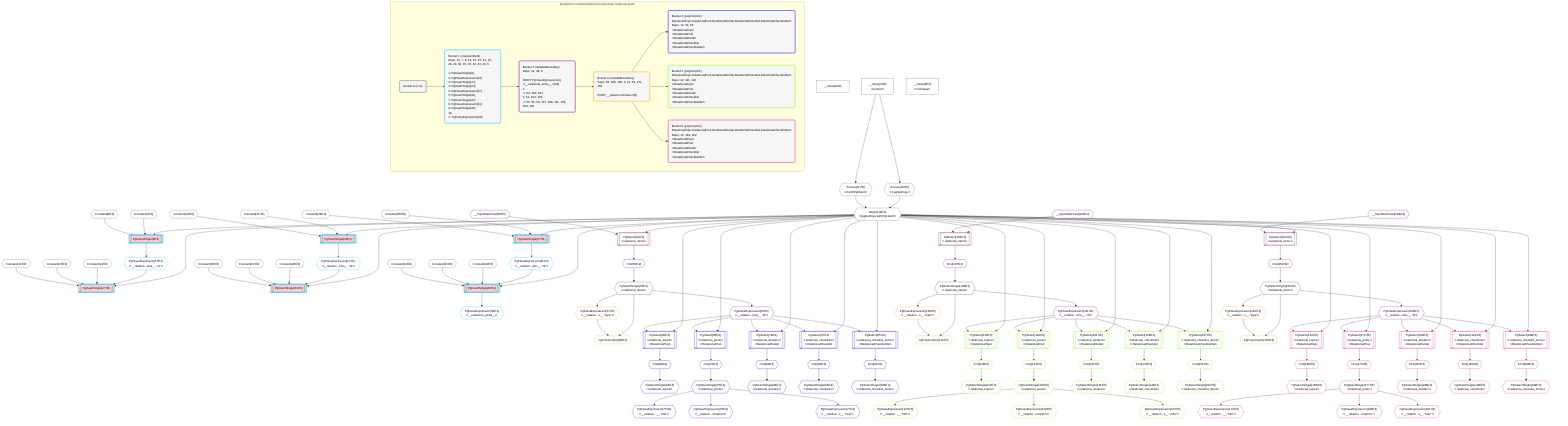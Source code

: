 %%{init: {'themeVariables': { 'fontSize': '12px'}}}%%
graph TD
    classDef path fill:#eee,stroke:#000,color:#000
    classDef plan fill:#fff,stroke-width:1px,color:#000
    classDef itemplan fill:#fff,stroke-width:2px,color:#000
    classDef unbatchedplan fill:#dff,stroke-width:1px,color:#000
    classDef sideeffectplan fill:#fcc,stroke-width:2px,color:#000
    classDef bucket fill:#f6f6f6,color:#000,stroke-width:2px,text-align:left


    %% define steps
    __Value0["__Value[0∈0]"]:::plan
    __Value3["__Value[3∈0]<br />ᐸcontextᐳ"]:::plan
    __Value5["__Value[5∈0]<br />ᐸrootValueᐳ"]:::plan
    Constant7{{"Constant[7∈0]"}}:::plan
    Constant8{{"Constant[8∈0]"}}:::plan
    Access10{{"Access[10∈0]<br />ᐸ3.pgSettingsᐳ"}}:::plan
    Access11{{"Access[11∈0]<br />ᐸ3.withPgClientᐳ"}}:::plan
    Object12{{"Object[12∈0]<br />ᐸ{pgSettings,withPgClient}ᐳ"}}:::plan
    PgInsertSingle9[["PgInsertSingle[9∈1]"]]:::sideeffectplan
    PgClassExpression13{{"PgClassExpression[13∈1]<br />ᐸ__relation...ems__.”id”ᐳ"}}:::plan
    Constant14{{"Constant[14∈0]"}}:::plan
    Constant15{{"Constant[15∈0]"}}:::plan
    Constant16{{"Constant[16∈0]"}}:::plan
    PgInsertSingle17[["PgInsertSingle[17∈1]"]]:::sideeffectplan
    Constant21{{"Constant[21∈0]"}}:::plan
    Constant22{{"Constant[22∈0]"}}:::plan
    PgInsertSingle23[["PgInsertSingle[23∈1]"]]:::sideeffectplan
    PgClassExpression27{{"PgClassExpression[27∈1]<br />ᐸ__relation...ems__.”id”ᐳ"}}:::plan
    Constant28{{"Constant[28∈0]"}}:::plan
    Constant29{{"Constant[29∈0]"}}:::plan
    Constant30{{"Constant[30∈0]"}}:::plan
    PgInsertSingle31[["PgInsertSingle[31∈1]"]]:::sideeffectplan
    Constant35{{"Constant[35∈0]"}}:::plan
    Constant36{{"Constant[36∈0]"}}:::plan
    PgInsertSingle37[["PgInsertSingle[37∈1]"]]:::sideeffectplan
    PgClassExpression41{{"PgClassExpression[41∈1]<br />ᐸ__relation...ems__.”id”ᐳ"}}:::plan
    Constant42{{"Constant[42∈0]"}}:::plan
    Constant43{{"Constant[43∈0]"}}:::plan
    Constant44{{"Constant[44∈0]"}}:::plan
    PgInsertSingle45[["PgInsertSingle[45∈1]"]]:::sideeffectplan
    PgClassExpression49{{"PgClassExpression[49∈1]<br />ᐸ__relational_posts__ᐳ"}}:::plan
    __InputStaticLeaf50{{"__InputStaticLeaf[50∈2]"}}:::plan
    PgSelect51[["PgSelect[51∈2]<br />ᐸrelational_itemsᐳ"]]:::plan
    First55{{"First[55∈2]"}}:::plan
    PgSelectSingle56{{"PgSelectSingle[56∈2]<br />ᐸrelational_itemsᐳ"}}:::plan
    PgClassExpression57{{"PgClassExpression[57∈3]<br />ᐸ__relation...s__.”type”ᐳ"}}:::plan
    PgPolymorphic58{{"PgPolymorphic[58∈3]"}}:::plan
    PgClassExpression59{{"PgClassExpression[59∈2]<br />ᐸ__relation...ems__.”id”ᐳ"}}:::plan
    PgSelect60[["PgSelect[60∈4]<br />ᐸrelational_topicsᐳ<br />ᐳRelationalTopic"]]:::plan
    First64{{"First[64∈4]"}}:::plan
    PgSelectSingle65{{"PgSelectSingle[65∈4]<br />ᐸrelational_topicsᐳ"}}:::plan
    PgSelect68[["PgSelect[68∈4]<br />ᐸrelational_postsᐳ<br />ᐳRelationalPost"]]:::plan
    First72{{"First[72∈4]"}}:::plan
    PgSelectSingle73{{"PgSelectSingle[73∈4]<br />ᐸrelational_postsᐳ"}}:::plan
    PgClassExpression75{{"PgClassExpression[75∈4]<br />ᐸ__relation...__.”title”ᐳ"}}:::plan
    PgClassExpression76{{"PgClassExpression[76∈4]<br />ᐸ__relation...scription”ᐳ"}}:::plan
    PgClassExpression77{{"PgClassExpression[77∈4]<br />ᐸ__relation...s__.”note”ᐳ"}}:::plan
    PgSelect79[["PgSelect[79∈4]<br />ᐸrelational_dividersᐳ<br />ᐳRelationalDivider"]]:::plan
    First83{{"First[83∈4]"}}:::plan
    PgSelectSingle84{{"PgSelectSingle[84∈4]<br />ᐸrelational_dividersᐳ"}}:::plan
    PgSelect87[["PgSelect[87∈4]<br />ᐸrelational_checklistsᐳ<br />ᐳRelationalChecklist"]]:::plan
    First91{{"First[91∈4]"}}:::plan
    PgSelectSingle92{{"PgSelectSingle[92∈4]<br />ᐸrelational_checklistsᐳ"}}:::plan
    PgSelect95[["PgSelect[95∈4]<br />ᐸrelational_checklist_itemsᐳ<br />ᐳRelationalChecklistItem"]]:::plan
    First99{{"First[99∈4]"}}:::plan
    PgSelectSingle100{{"PgSelectSingle[100∈4]<br />ᐸrelational_checklist_itemsᐳ"}}:::plan
    __InputStaticLeaf102{{"__InputStaticLeaf[102∈2]"}}:::plan
    PgSelect103[["PgSelect[103∈2]<br />ᐸrelational_itemsᐳ"]]:::plan
    First107{{"First[107∈2]"}}:::plan
    PgSelectSingle108{{"PgSelectSingle[108∈2]<br />ᐸrelational_itemsᐳ"}}:::plan
    PgClassExpression109{{"PgClassExpression[109∈3]<br />ᐸ__relation...s__.”type”ᐳ"}}:::plan
    PgPolymorphic110{{"PgPolymorphic[110∈3]"}}:::plan
    PgClassExpression111{{"PgClassExpression[111∈2]<br />ᐸ__relation...ems__.”id”ᐳ"}}:::plan
    PgSelect112[["PgSelect[112∈5]<br />ᐸrelational_topicsᐳ<br />ᐳRelationalTopic"]]:::plan
    First116{{"First[116∈5]"}}:::plan
    PgSelectSingle117{{"PgSelectSingle[117∈5]<br />ᐸrelational_topicsᐳ"}}:::plan
    PgSelect120[["PgSelect[120∈5]<br />ᐸrelational_postsᐳ<br />ᐳRelationalPost"]]:::plan
    First124{{"First[124∈5]"}}:::plan
    PgSelectSingle125{{"PgSelectSingle[125∈5]<br />ᐸrelational_postsᐳ"}}:::plan
    PgClassExpression127{{"PgClassExpression[127∈5]<br />ᐸ__relation...__.”title”ᐳ"}}:::plan
    PgClassExpression128{{"PgClassExpression[128∈5]<br />ᐸ__relation...scription”ᐳ"}}:::plan
    PgClassExpression129{{"PgClassExpression[129∈5]<br />ᐸ__relation...s__.”note”ᐳ"}}:::plan
    PgSelect131[["PgSelect[131∈5]<br />ᐸrelational_dividersᐳ<br />ᐳRelationalDivider"]]:::plan
    First135{{"First[135∈5]"}}:::plan
    PgSelectSingle136{{"PgSelectSingle[136∈5]<br />ᐸrelational_dividersᐳ"}}:::plan
    PgSelect139[["PgSelect[139∈5]<br />ᐸrelational_checklistsᐳ<br />ᐳRelationalChecklist"]]:::plan
    First143{{"First[143∈5]"}}:::plan
    PgSelectSingle144{{"PgSelectSingle[144∈5]<br />ᐸrelational_checklistsᐳ"}}:::plan
    PgSelect147[["PgSelect[147∈5]<br />ᐸrelational_checklist_itemsᐳ<br />ᐳRelationalChecklistItem"]]:::plan
    First151{{"First[151∈5]"}}:::plan
    PgSelectSingle152{{"PgSelectSingle[152∈5]<br />ᐸrelational_checklist_itemsᐳ"}}:::plan
    __InputStaticLeaf154{{"__InputStaticLeaf[154∈2]"}}:::plan
    PgSelect155[["PgSelect[155∈2]<br />ᐸrelational_itemsᐳ"]]:::plan
    First159{{"First[159∈2]"}}:::plan
    PgSelectSingle160{{"PgSelectSingle[160∈2]<br />ᐸrelational_itemsᐳ"}}:::plan
    PgClassExpression161{{"PgClassExpression[161∈3]<br />ᐸ__relation...s__.”type”ᐳ"}}:::plan
    PgPolymorphic162{{"PgPolymorphic[162∈3]"}}:::plan
    PgClassExpression163{{"PgClassExpression[163∈2]<br />ᐸ__relation...ems__.”id”ᐳ"}}:::plan
    PgSelect164[["PgSelect[164∈6]<br />ᐸrelational_topicsᐳ<br />ᐳRelationalTopic"]]:::plan
    First168{{"First[168∈6]"}}:::plan
    PgSelectSingle169{{"PgSelectSingle[169∈6]<br />ᐸrelational_topicsᐳ"}}:::plan
    PgSelect172[["PgSelect[172∈6]<br />ᐸrelational_postsᐳ<br />ᐳRelationalPost"]]:::plan
    First176{{"First[176∈6]"}}:::plan
    PgSelectSingle177{{"PgSelectSingle[177∈6]<br />ᐸrelational_postsᐳ"}}:::plan
    PgClassExpression179{{"PgClassExpression[179∈6]<br />ᐸ__relation...__.”title”ᐳ"}}:::plan
    PgClassExpression180{{"PgClassExpression[180∈6]<br />ᐸ__relation...scription”ᐳ"}}:::plan
    PgClassExpression181{{"PgClassExpression[181∈6]<br />ᐸ__relation...s__.”note”ᐳ"}}:::plan
    PgSelect183[["PgSelect[183∈6]<br />ᐸrelational_dividersᐳ<br />ᐳRelationalDivider"]]:::plan
    First187{{"First[187∈6]"}}:::plan
    PgSelectSingle188{{"PgSelectSingle[188∈6]<br />ᐸrelational_dividersᐳ"}}:::plan
    PgSelect191[["PgSelect[191∈6]<br />ᐸrelational_checklistsᐳ<br />ᐳRelationalChecklist"]]:::plan
    First195{{"First[195∈6]"}}:::plan
    PgSelectSingle196{{"PgSelectSingle[196∈6]<br />ᐸrelational_checklistsᐳ"}}:::plan
    PgSelect199[["PgSelect[199∈6]<br />ᐸrelational_checklist_itemsᐳ<br />ᐳRelationalChecklistItem"]]:::plan
    First203{{"First[203∈6]"}}:::plan
    PgSelectSingle204{{"PgSelectSingle[204∈6]<br />ᐸrelational_checklist_itemsᐳ"}}:::plan

    %% plan dependencies
    __Value3 --> Access10
    __Value3 --> Access11
    Access10 & Access11 --> Object12
    Object12 & Constant7 & Constant8 --> PgInsertSingle9
    PgInsertSingle9 --> PgClassExpression13
    Object12 & PgClassExpression13 & Constant14 & Constant15 & Constant16 --> PgInsertSingle17
    Object12 & Constant21 & Constant22 --> PgInsertSingle23
    PgInsertSingle23 --> PgClassExpression27
    Object12 & PgClassExpression27 & Constant28 & Constant29 & Constant30 --> PgInsertSingle31
    Object12 & Constant35 & Constant36 --> PgInsertSingle37
    PgInsertSingle37 --> PgClassExpression41
    Object12 & PgClassExpression41 & Constant42 & Constant43 & Constant44 --> PgInsertSingle45
    PgInsertSingle45 --> PgClassExpression49
    Object12 & __InputStaticLeaf50 --> PgSelect51
    PgSelect51 --> First55
    First55 --> PgSelectSingle56
    PgSelectSingle56 --> PgClassExpression57
    PgSelectSingle56 & PgClassExpression57 --> PgPolymorphic58
    PgSelectSingle56 --> PgClassExpression59
    Object12 & PgClassExpression59 --> PgSelect60
    PgSelect60 --> First64
    First64 --> PgSelectSingle65
    Object12 & PgClassExpression59 --> PgSelect68
    PgSelect68 --> First72
    First72 --> PgSelectSingle73
    PgSelectSingle73 --> PgClassExpression75
    PgSelectSingle73 --> PgClassExpression76
    PgSelectSingle73 --> PgClassExpression77
    Object12 & PgClassExpression59 --> PgSelect79
    PgSelect79 --> First83
    First83 --> PgSelectSingle84
    Object12 & PgClassExpression59 --> PgSelect87
    PgSelect87 --> First91
    First91 --> PgSelectSingle92
    Object12 & PgClassExpression59 --> PgSelect95
    PgSelect95 --> First99
    First99 --> PgSelectSingle100
    Object12 & __InputStaticLeaf102 --> PgSelect103
    PgSelect103 --> First107
    First107 --> PgSelectSingle108
    PgSelectSingle108 --> PgClassExpression109
    PgSelectSingle108 & PgClassExpression109 --> PgPolymorphic110
    PgSelectSingle108 --> PgClassExpression111
    Object12 & PgClassExpression111 --> PgSelect112
    PgSelect112 --> First116
    First116 --> PgSelectSingle117
    Object12 & PgClassExpression111 --> PgSelect120
    PgSelect120 --> First124
    First124 --> PgSelectSingle125
    PgSelectSingle125 --> PgClassExpression127
    PgSelectSingle125 --> PgClassExpression128
    PgSelectSingle125 --> PgClassExpression129
    Object12 & PgClassExpression111 --> PgSelect131
    PgSelect131 --> First135
    First135 --> PgSelectSingle136
    Object12 & PgClassExpression111 --> PgSelect139
    PgSelect139 --> First143
    First143 --> PgSelectSingle144
    Object12 & PgClassExpression111 --> PgSelect147
    PgSelect147 --> First151
    First151 --> PgSelectSingle152
    Object12 & __InputStaticLeaf154 --> PgSelect155
    PgSelect155 --> First159
    First159 --> PgSelectSingle160
    PgSelectSingle160 --> PgClassExpression161
    PgSelectSingle160 & PgClassExpression161 --> PgPolymorphic162
    PgSelectSingle160 --> PgClassExpression163
    Object12 & PgClassExpression163 --> PgSelect164
    PgSelect164 --> First168
    First168 --> PgSelectSingle169
    Object12 & PgClassExpression163 --> PgSelect172
    PgSelect172 --> First176
    First176 --> PgSelectSingle177
    PgSelectSingle177 --> PgClassExpression179
    PgSelectSingle177 --> PgClassExpression180
    PgSelectSingle177 --> PgClassExpression181
    Object12 & PgClassExpression163 --> PgSelect183
    PgSelect183 --> First187
    First187 --> PgSelectSingle188
    Object12 & PgClassExpression163 --> PgSelect191
    PgSelect191 --> First195
    First195 --> PgSelectSingle196
    Object12 & PgClassExpression163 --> PgSelect199
    PgSelect199 --> First203
    First203 --> PgSelectSingle204

    subgraph "Buckets for mutations/basics/create-three-relational-posts"
    Bucket0("Bucket 0 (root)"):::bucket
    classDef bucket0 stroke:#696969
    class Bucket0,__Value0,__Value3,__Value5,Constant7,Constant8,Access10,Access11,Object12,Constant14,Constant15,Constant16,Constant21,Constant22,Constant28,Constant29,Constant30,Constant35,Constant36,Constant42,Constant43,Constant44 bucket0
    Bucket1("Bucket 1 (mutationField)<br />Deps: 12, 7, 8, 14, 15, 16, 21, 22, 28, 29, 30, 35, 36, 42, 43, 44, 5<br /><br />1: PgInsertSingle[9]<br />2: PgClassExpression[13]<br />3: PgInsertSingle[17]<br />4: PgInsertSingle[23]<br />5: PgClassExpression[27]<br />6: PgInsertSingle[31]<br />7: PgInsertSingle[37]<br />8: PgClassExpression[41]<br />9: PgInsertSingle[45]<br />10: <br />ᐳ: PgClassExpression[49]"):::bucket
    classDef bucket1 stroke:#00bfff
    class Bucket1,PgInsertSingle9,PgClassExpression13,PgInsertSingle17,PgInsertSingle23,PgClassExpression27,PgInsertSingle31,PgInsertSingle37,PgClassExpression41,PgInsertSingle45,PgClassExpression49 bucket1
    Bucket2("Bucket 2 (nullableBoundary)<br />Deps: 12, 49, 5<br /><br />ROOT PgClassExpression{1}ᐸ__relational_posts__ᐳ[49]<br />1: <br />ᐳ: 50, 102, 154<br />2: 51, 103, 155<br />ᐳ: 55, 56, 59, 107, 108, 111, 159, 160, 163"):::bucket
    classDef bucket2 stroke:#7f007f
    class Bucket2,__InputStaticLeaf50,PgSelect51,First55,PgSelectSingle56,PgClassExpression59,__InputStaticLeaf102,PgSelect103,First107,PgSelectSingle108,PgClassExpression111,__InputStaticLeaf154,PgSelect155,First159,PgSelectSingle160,PgClassExpression163 bucket2
    Bucket3("Bucket 3 (nullableBoundary)<br />Deps: 56, 108, 160, 5, 12, 59, 111, 163<br /><br />ROOT __ValueᐸrootValueᐳ[5]"):::bucket
    classDef bucket3 stroke:#ffa500
    class Bucket3,PgClassExpression57,PgPolymorphic58,PgClassExpression109,PgPolymorphic110,PgClassExpression161,PgPolymorphic162 bucket3
    Bucket4("Bucket 4 (polymorphic)<br />RelationalTopic,RelationalPost,RelationalDivider,RelationalChecklist,RelationalChecklistItem<br />Deps: 12, 59, 58<br />ᐳRelationalTopic<br />ᐳRelationalPost<br />ᐳRelationalDivider<br />ᐳRelationalChecklist<br />ᐳRelationalChecklistItem"):::bucket
    classDef bucket4 stroke:#0000ff
    class Bucket4,PgSelect60,First64,PgSelectSingle65,PgSelect68,First72,PgSelectSingle73,PgClassExpression75,PgClassExpression76,PgClassExpression77,PgSelect79,First83,PgSelectSingle84,PgSelect87,First91,PgSelectSingle92,PgSelect95,First99,PgSelectSingle100 bucket4
    Bucket5("Bucket 5 (polymorphic)<br />RelationalTopic,RelationalPost,RelationalDivider,RelationalChecklist,RelationalChecklistItem<br />Deps: 12, 111, 110<br />ᐳRelationalTopic<br />ᐳRelationalPost<br />ᐳRelationalDivider<br />ᐳRelationalChecklist<br />ᐳRelationalChecklistItem"):::bucket
    classDef bucket5 stroke:#7fff00
    class Bucket5,PgSelect112,First116,PgSelectSingle117,PgSelect120,First124,PgSelectSingle125,PgClassExpression127,PgClassExpression128,PgClassExpression129,PgSelect131,First135,PgSelectSingle136,PgSelect139,First143,PgSelectSingle144,PgSelect147,First151,PgSelectSingle152 bucket5
    Bucket6("Bucket 6 (polymorphic)<br />RelationalTopic,RelationalPost,RelationalDivider,RelationalChecklist,RelationalChecklistItem<br />Deps: 12, 163, 162<br />ᐳRelationalTopic<br />ᐳRelationalPost<br />ᐳRelationalDivider<br />ᐳRelationalChecklist<br />ᐳRelationalChecklistItem"):::bucket
    classDef bucket6 stroke:#ff1493
    class Bucket6,PgSelect164,First168,PgSelectSingle169,PgSelect172,First176,PgSelectSingle177,PgClassExpression179,PgClassExpression180,PgClassExpression181,PgSelect183,First187,PgSelectSingle188,PgSelect191,First195,PgSelectSingle196,PgSelect199,First203,PgSelectSingle204 bucket6
    Bucket0 --> Bucket1
    Bucket1 --> Bucket2
    Bucket2 --> Bucket3
    Bucket3 --> Bucket4 & Bucket5 & Bucket6
    end